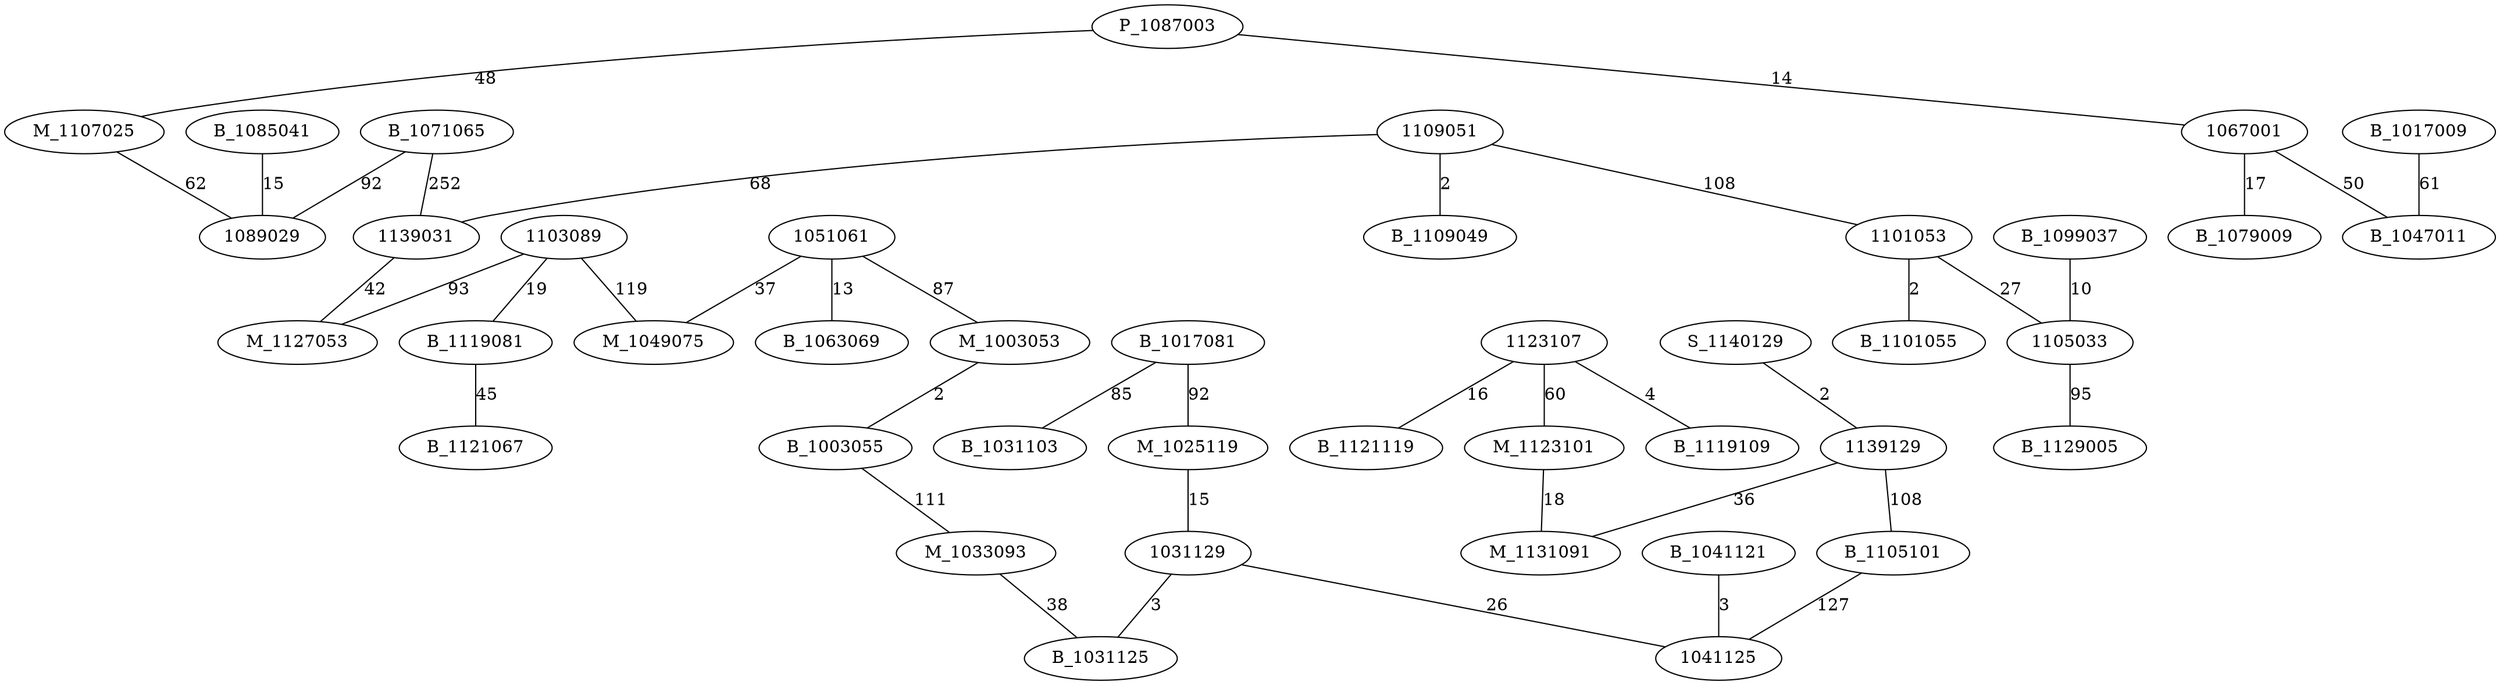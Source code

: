 graph chemin {

	P_1087003 -- M_1107025 [label=48]
	P_1087003 -- 1067001 [label=14]
	1103089 -- M_1049075 [label=119]
	1103089 -- B_1119081 [label=19]
	1103089 -- M_1127053 [label=93]
	B_1071065 -- 1089029 [label=92]
	B_1071065 -- 1139031 [label=252]
	1067001 -- B_1079009 [label=17]
	1067001 -- B_1047011 [label=50]
	1051061 -- M_1049075 [label=37]
	1051061 -- B_1063069 [label=13]
	1051061 -- M_1003053 [label=87]
	S_1140129 -- 1139129 [label=2]
	1109051 -- B_1109049 [label=2]
	1109051 -- 1101053 [label=108]
	1109051 -- 1139031 [label=68]
	B_1017081 -- B_1031103 [label=85]
	B_1017081 -- M_1025119 [label=92]
	B_1017009 -- B_1047011 [label=61]
	1123107 -- B_1119109 [label=4]
	1123107 -- M_1123101 [label=60]
	1123107 -- B_1121119 [label=16]
	1139129 -- B_1105101 [label=108]
	1139129 -- M_1131091 [label=36]
	M_1123101 -- M_1131091 [label=18]
	B_1119081 -- B_1121067 [label=45]
	1139031 -- M_1127053 [label=42]
	B_1085041 -- 1089029 [label=15]
	B_1105101 -- 1041125 [label=127]
	M_1025119 -- 1031129 [label=15]
	M_1003053 -- B_1003055 [label=2]
	B_1003055 -- M_1033093 [label=111]
	1101053 -- B_1101055 [label=2]
	1101053 -- 1105033 [label=27]
	M_1107025 -- 1089029 [label=62]
	M_1033093 -- B_1031125 [label=38]
	B_1099037 -- 1105033 [label=10]
	1105033 -- B_1129005 [label=95]
	1031129 -- 1041125 [label=26]
	1031129 -- B_1031125 [label=3]
	B_1041121 -- 1041125 [label=3]

}
